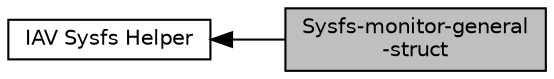 digraph "Sysfs-monitor-general-struct"
{
  bgcolor="transparent";
  edge [fontname="Helvetica",fontsize="10",labelfontname="Helvetica",labelfontsize="10"];
  node [fontname="Helvetica",fontsize="10",shape=box];
  rankdir=LR;
  Node2 [label="IAV Sysfs Helper",height=0.2,width=0.4,color="black",URL="$df/d47/group__iav-sysfs-monitor.html",tooltip="IAV Sysfs Helper: IAV Sysfs debug info, in file amba_sysfs_iav.h."];
  Node1 [label="Sysfs-monitor-general\l-struct",height=0.2,width=0.4,color="black", fillcolor="grey75", style="filled", fontcolor="black",tooltip="IAV Sysfs Helper: IAV Sysfs debug info, in file amba_sysfs_iav.h."];
  Node2->Node1 [shape=plaintext, dir="back", style="solid"];
}
